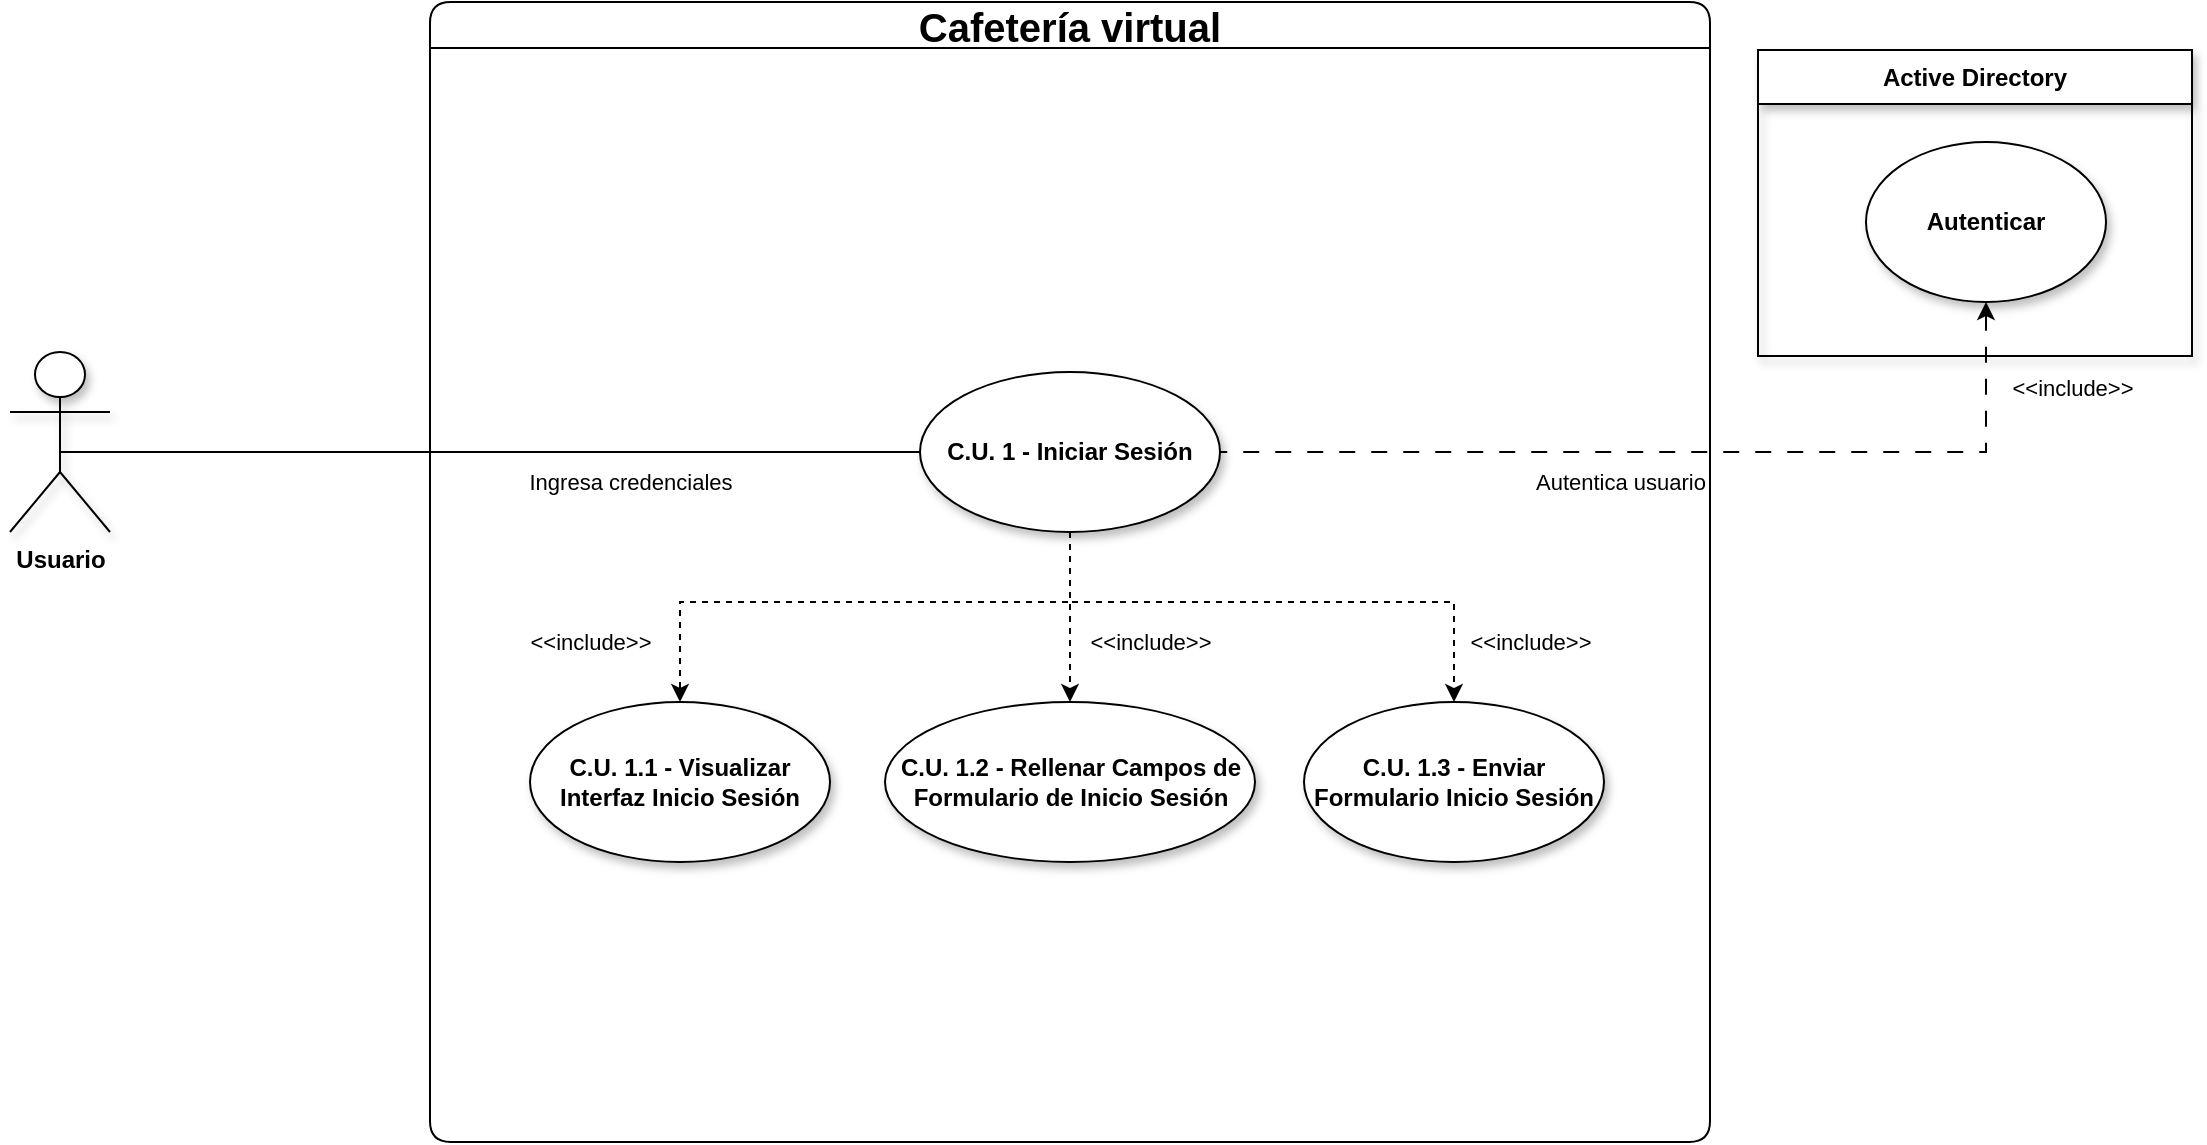 <mxfile version="21.8.0" type="device">
  <diagram name="Página-1" id="1VW6vTHL4Kvzi9y2d2k_">
    <mxGraphModel dx="1395" dy="881" grid="1" gridSize="10" guides="1" tooltips="1" connect="1" arrows="1" fold="1" page="1" pageScale="1" pageWidth="827" pageHeight="1169" background="#FFFFFF" math="0" shadow="0">
      <root>
        <mxCell id="0" />
        <mxCell id="1" parent="0" />
        <mxCell id="fk1gMuzh9GpU7Ym5A9cc-1" value="&lt;font style=&quot;font-size: 20px;&quot;&gt;Cafetería virtual&lt;/font&gt;" style="swimlane;whiteSpace=wrap;html=1;labelBackgroundColor=none;rounded=1;movable=0;resizable=0;rotatable=0;deletable=0;editable=0;locked=1;connectable=0;" parent="1" vertex="1">
          <mxGeometry x="240" y="40" width="640" height="570" as="geometry">
            <mxRectangle x="80" y="40" width="130" height="30" as="alternateBounds" />
          </mxGeometry>
        </mxCell>
        <mxCell id="dQa1BduOIL39qV9P8T7T-6" style="edgeStyle=orthogonalEdgeStyle;rounded=0;orthogonalLoop=1;jettySize=auto;html=1;exitX=0.5;exitY=0.5;exitDx=0;exitDy=0;exitPerimeter=0;labelBackgroundColor=none;fontColor=default;entryX=0;entryY=0.5;entryDx=0;entryDy=0;" parent="1" source="fk1gMuzh9GpU7Ym5A9cc-2" edge="1">
          <mxGeometry relative="1" as="geometry">
            <mxPoint x="114" y="350" as="sourcePoint" />
            <Array as="points">
              <mxPoint x="55" y="265" />
              <mxPoint x="401" y="265" />
            </Array>
            <mxPoint x="500" y="265" as="targetPoint" />
          </mxGeometry>
        </mxCell>
        <mxCell id="dQa1BduOIL39qV9P8T7T-31" value="Ingresa credenciales" style="edgeLabel;html=1;align=center;verticalAlign=middle;resizable=0;points=[];" parent="dQa1BduOIL39qV9P8T7T-6" connectable="0" vertex="1">
          <mxGeometry x="0.27" relative="1" as="geometry">
            <mxPoint x="4" y="15" as="offset" />
          </mxGeometry>
        </mxCell>
        <mxCell id="fk1gMuzh9GpU7Ym5A9cc-2" value="Usuario" style="shape=umlActor;verticalLabelPosition=bottom;verticalAlign=top;html=1;outlineConnect=0;fontStyle=1;labelBackgroundColor=none;rounded=1;shadow=1;" parent="1" vertex="1">
          <mxGeometry x="30" y="215" width="50" height="90" as="geometry" />
        </mxCell>
        <mxCell id="dQa1BduOIL39qV9P8T7T-10" value="Active Directory" style="swimlane;whiteSpace=wrap;html=1;labelBackgroundColor=none;glass=0;rounded=0;shadow=1;startSize=27;" parent="1" vertex="1">
          <mxGeometry x="904" y="64" width="217" height="153" as="geometry" />
        </mxCell>
        <mxCell id="1rS4ILVfj7YctYZVLafB-1" value="Autenticar" style="ellipse;whiteSpace=wrap;html=1;labelBackgroundColor=none;shadow=1;fontStyle=1" vertex="1" parent="dQa1BduOIL39qV9P8T7T-10">
          <mxGeometry x="54" y="46" width="120" height="80" as="geometry" />
        </mxCell>
        <mxCell id="dQa1BduOIL39qV9P8T7T-13" style="edgeStyle=orthogonalEdgeStyle;rounded=0;orthogonalLoop=1;jettySize=auto;html=1;exitX=0.5;exitY=1;exitDx=0;exitDy=0;entryX=1;entryY=0.5;entryDx=0;entryDy=0;dashed=1;dashPattern=8 8;startArrow=classic;startFill=1;endArrow=none;endFill=0;" parent="1" source="1rS4ILVfj7YctYZVLafB-1" target="1rS4ILVfj7YctYZVLafB-6" edge="1">
          <mxGeometry relative="1" as="geometry">
            <mxPoint x="620" y="265" as="targetPoint" />
          </mxGeometry>
        </mxCell>
        <mxCell id="dQa1BduOIL39qV9P8T7T-14" value="Autentica usuario" style="edgeLabel;html=1;align=center;verticalAlign=middle;resizable=0;points=[];" parent="dQa1BduOIL39qV9P8T7T-13" connectable="0" vertex="1">
          <mxGeometry x="-0.049" y="-1" relative="1" as="geometry">
            <mxPoint x="-40" y="16" as="offset" />
          </mxGeometry>
        </mxCell>
        <mxCell id="tZvftqnp0N7_xRMy1vG3-7" value="&amp;lt;&amp;lt;include&amp;gt;&amp;gt;" style="edgeLabel;html=1;align=center;verticalAlign=middle;resizable=0;points=[];" parent="dQa1BduOIL39qV9P8T7T-13" connectable="0" vertex="1">
          <mxGeometry x="0.134" y="-1" relative="1" as="geometry">
            <mxPoint x="227" y="-31" as="offset" />
          </mxGeometry>
        </mxCell>
        <mxCell id="1rS4ILVfj7YctYZVLafB-3" value="&lt;div&gt;C.U. 1.1 - Visualizar Interfaz Inicio Sesión&lt;/div&gt;" style="ellipse;whiteSpace=wrap;html=1;labelBackgroundColor=none;shadow=1;fontStyle=1" vertex="1" parent="1">
          <mxGeometry x="290" y="390" width="150" height="80" as="geometry" />
        </mxCell>
        <mxCell id="1rS4ILVfj7YctYZVLafB-4" value="&lt;div&gt;C.U. 1.2 - Rellenar Campos de Formulario de Inicio Sesión&lt;br&gt;&lt;/div&gt;" style="ellipse;whiteSpace=wrap;html=1;labelBackgroundColor=none;shadow=1;fontStyle=1" vertex="1" parent="1">
          <mxGeometry x="467.5" y="390" width="185" height="80" as="geometry" />
        </mxCell>
        <mxCell id="1rS4ILVfj7YctYZVLafB-5" value="&lt;div&gt;C.U. 1.3 - Enviar Formulario Inicio Sesión&lt;/div&gt;" style="ellipse;whiteSpace=wrap;html=1;labelBackgroundColor=none;shadow=1;fontStyle=1" vertex="1" parent="1">
          <mxGeometry x="677" y="390" width="150" height="80" as="geometry" />
        </mxCell>
        <mxCell id="1rS4ILVfj7YctYZVLafB-7" style="edgeStyle=orthogonalEdgeStyle;rounded=0;orthogonalLoop=1;jettySize=auto;html=1;dashed=1;" edge="1" parent="1" source="1rS4ILVfj7YctYZVLafB-6" target="1rS4ILVfj7YctYZVLafB-3">
          <mxGeometry relative="1" as="geometry">
            <Array as="points">
              <mxPoint x="560" y="340" />
              <mxPoint x="365" y="340" />
            </Array>
          </mxGeometry>
        </mxCell>
        <mxCell id="1rS4ILVfj7YctYZVLafB-8" value="&lt;div&gt;&amp;lt;&amp;lt;include&amp;gt;&amp;gt;&lt;/div&gt;" style="edgeLabel;html=1;align=center;verticalAlign=middle;resizable=0;points=[];" vertex="1" connectable="0" parent="1rS4ILVfj7YctYZVLafB-7">
          <mxGeometry x="0.386" y="4" relative="1" as="geometry">
            <mxPoint x="-81" y="16" as="offset" />
          </mxGeometry>
        </mxCell>
        <mxCell id="1rS4ILVfj7YctYZVLafB-9" style="edgeStyle=orthogonalEdgeStyle;rounded=0;orthogonalLoop=1;jettySize=auto;html=1;dashed=1;" edge="1" parent="1" source="1rS4ILVfj7YctYZVLafB-6" target="1rS4ILVfj7YctYZVLafB-4">
          <mxGeometry relative="1" as="geometry" />
        </mxCell>
        <mxCell id="1rS4ILVfj7YctYZVLafB-10" value="&amp;lt;&amp;lt;include&amp;gt;&amp;gt;" style="edgeLabel;html=1;align=center;verticalAlign=middle;resizable=0;points=[];" vertex="1" connectable="0" parent="1rS4ILVfj7YctYZVLafB-9">
          <mxGeometry x="0.294" y="1" relative="1" as="geometry">
            <mxPoint x="39" as="offset" />
          </mxGeometry>
        </mxCell>
        <mxCell id="1rS4ILVfj7YctYZVLafB-11" style="edgeStyle=orthogonalEdgeStyle;rounded=0;orthogonalLoop=1;jettySize=auto;html=1;entryX=0.5;entryY=0;entryDx=0;entryDy=0;dashed=1;" edge="1" parent="1" source="1rS4ILVfj7YctYZVLafB-6" target="1rS4ILVfj7YctYZVLafB-5">
          <mxGeometry relative="1" as="geometry">
            <Array as="points">
              <mxPoint x="560" y="340" />
              <mxPoint x="752" y="340" />
            </Array>
          </mxGeometry>
        </mxCell>
        <mxCell id="1rS4ILVfj7YctYZVLafB-13" value="&amp;lt;&amp;lt;include&amp;gt;&amp;gt;" style="edgeLabel;html=1;align=center;verticalAlign=middle;resizable=0;points=[];" vertex="1" connectable="0" parent="1rS4ILVfj7YctYZVLafB-11">
          <mxGeometry x="0.798" y="-1" relative="1" as="geometry">
            <mxPoint x="39" y="-2" as="offset" />
          </mxGeometry>
        </mxCell>
        <mxCell id="1rS4ILVfj7YctYZVLafB-6" value="C.U. 1 - Iniciar Sesión" style="ellipse;whiteSpace=wrap;html=1;labelBackgroundColor=none;shadow=1;fontStyle=1;movable=1;resizable=1;rotatable=1;deletable=1;editable=1;locked=0;connectable=1;" vertex="1" parent="1">
          <mxGeometry x="485" y="225" width="150" height="80" as="geometry" />
        </mxCell>
      </root>
    </mxGraphModel>
  </diagram>
</mxfile>
